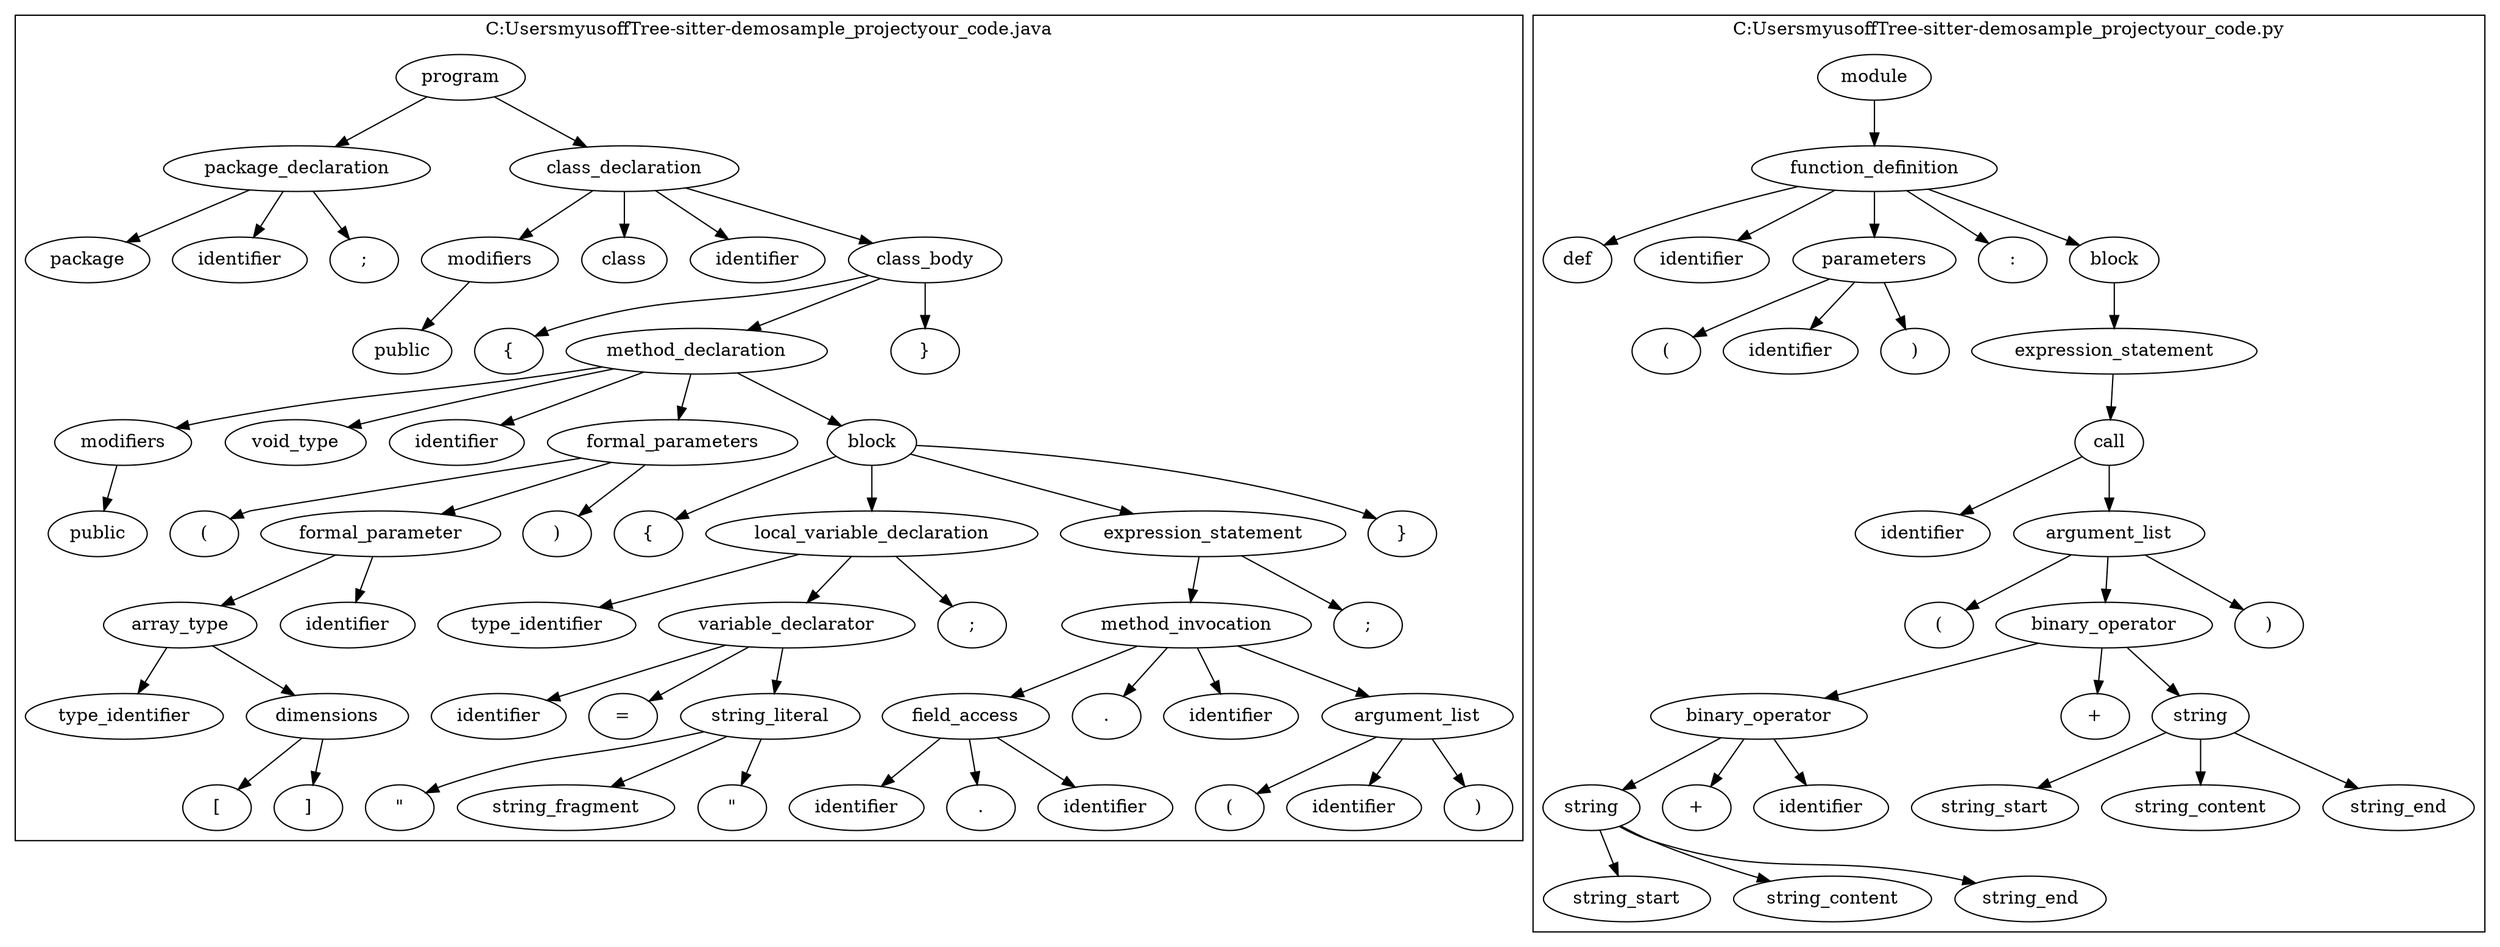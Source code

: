 digraph AST {
subgraph cluster_0 { label="C:\Users\myusoff\Tree-sitter-demo\sample_project\your_code.java";
  node0 [label="program"];
  node1 [label="package_declaration"];
  node0 -> node1;
  node2 [label="package"];
  node1 -> node2;
  node3 [label="identifier"];
  node1 -> node3;
  node4 [label=";"];
  node1 -> node4;
  node5 [label="class_declaration"];
  node0 -> node5;
  node6 [label="modifiers"];
  node5 -> node6;
  node7 [label="public"];
  node6 -> node7;
  node8 [label="class"];
  node5 -> node8;
  node9 [label="identifier"];
  node5 -> node9;
  node10 [label="class_body"];
  node5 -> node10;
  node11 [label="{"];
  node10 -> node11;
  node12 [label="method_declaration"];
  node10 -> node12;
  node13 [label="modifiers"];
  node12 -> node13;
  node14 [label="public"];
  node13 -> node14;
  node15 [label="void_type"];
  node12 -> node15;
  node16 [label="identifier"];
  node12 -> node16;
  node17 [label="formal_parameters"];
  node12 -> node17;
  node18 [label="("];
  node17 -> node18;
  node19 [label="formal_parameter"];
  node17 -> node19;
  node20 [label="array_type"];
  node19 -> node20;
  node21 [label="type_identifier"];
  node20 -> node21;
  node22 [label="dimensions"];
  node20 -> node22;
  node23 [label="["];
  node22 -> node23;
  node24 [label="]"];
  node22 -> node24;
  node25 [label="identifier"];
  node19 -> node25;
  node26 [label=")"];
  node17 -> node26;
  node27 [label="block"];
  node12 -> node27;
  node28 [label="{"];
  node27 -> node28;
  node29 [label="local_variable_declaration"];
  node27 -> node29;
  node30 [label="type_identifier"];
  node29 -> node30;
  node31 [label="variable_declarator"];
  node29 -> node31;
  node32 [label="identifier"];
  node31 -> node32;
  node33 [label="="];
  node31 -> node33;
  node34 [label="string_literal"];
  node31 -> node34;
  node35 [label="\""];
  node34 -> node35;
  node36 [label="string_fragment"];
  node34 -> node36;
  node37 [label="\""];
  node34 -> node37;
  node38 [label=";"];
  node29 -> node38;
  node39 [label="expression_statement"];
  node27 -> node39;
  node40 [label="method_invocation"];
  node39 -> node40;
  node41 [label="field_access"];
  node40 -> node41;
  node42 [label="identifier"];
  node41 -> node42;
  node43 [label="."];
  node41 -> node43;
  node44 [label="identifier"];
  node41 -> node44;
  node45 [label="."];
  node40 -> node45;
  node46 [label="identifier"];
  node40 -> node46;
  node47 [label="argument_list"];
  node40 -> node47;
  node48 [label="("];
  node47 -> node48;
  node49 [label="identifier"];
  node47 -> node49;
  node50 [label=")"];
  node47 -> node50;
  node51 [label=";"];
  node39 -> node51;
  node52 [label="}"];
  node27 -> node52;
  node53 [label="}"];
  node10 -> node53;
}
subgraph cluster_54 { label="C:\Users\myusoff\Tree-sitter-demo\sample_project\your_code.py";
  node54 [label="module"];
  node55 [label="function_definition"];
  node54 -> node55;
  node56 [label="def"];
  node55 -> node56;
  node57 [label="identifier"];
  node55 -> node57;
  node58 [label="parameters"];
  node55 -> node58;
  node59 [label="("];
  node58 -> node59;
  node60 [label="identifier"];
  node58 -> node60;
  node61 [label=")"];
  node58 -> node61;
  node62 [label=":"];
  node55 -> node62;
  node63 [label="block"];
  node55 -> node63;
  node64 [label="expression_statement"];
  node63 -> node64;
  node65 [label="call"];
  node64 -> node65;
  node66 [label="identifier"];
  node65 -> node66;
  node67 [label="argument_list"];
  node65 -> node67;
  node68 [label="("];
  node67 -> node68;
  node69 [label="binary_operator"];
  node67 -> node69;
  node70 [label="binary_operator"];
  node69 -> node70;
  node71 [label="string"];
  node70 -> node71;
  node72 [label="string_start"];
  node71 -> node72;
  node73 [label="string_content"];
  node71 -> node73;
  node74 [label="string_end"];
  node71 -> node74;
  node75 [label="+"];
  node70 -> node75;
  node76 [label="identifier"];
  node70 -> node76;
  node77 [label="+"];
  node69 -> node77;
  node78 [label="string"];
  node69 -> node78;
  node79 [label="string_start"];
  node78 -> node79;
  node80 [label="string_content"];
  node78 -> node80;
  node81 [label="string_end"];
  node78 -> node81;
  node82 [label=")"];
  node67 -> node82;
}
}